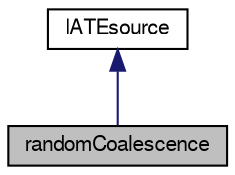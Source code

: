 digraph "randomCoalescence"
{
  bgcolor="transparent";
  edge [fontname="FreeSans",fontsize="10",labelfontname="FreeSans",labelfontsize="10"];
  node [fontname="FreeSans",fontsize="10",shape=record];
  Node0 [label="randomCoalescence",height=0.2,width=0.4,color="black", fillcolor="grey75", style="filled", fontcolor="black"];
  Node1 -> Node0 [dir="back",color="midnightblue",fontsize="10",style="solid",fontname="FreeSans"];
  Node1 [label="IATEsource",height=0.2,width=0.4,color="black",URL="$a32350.html",tooltip="IATE (Interfacial Area Transport Equation) bubble diameter model run-time selectable sources..."];
}
